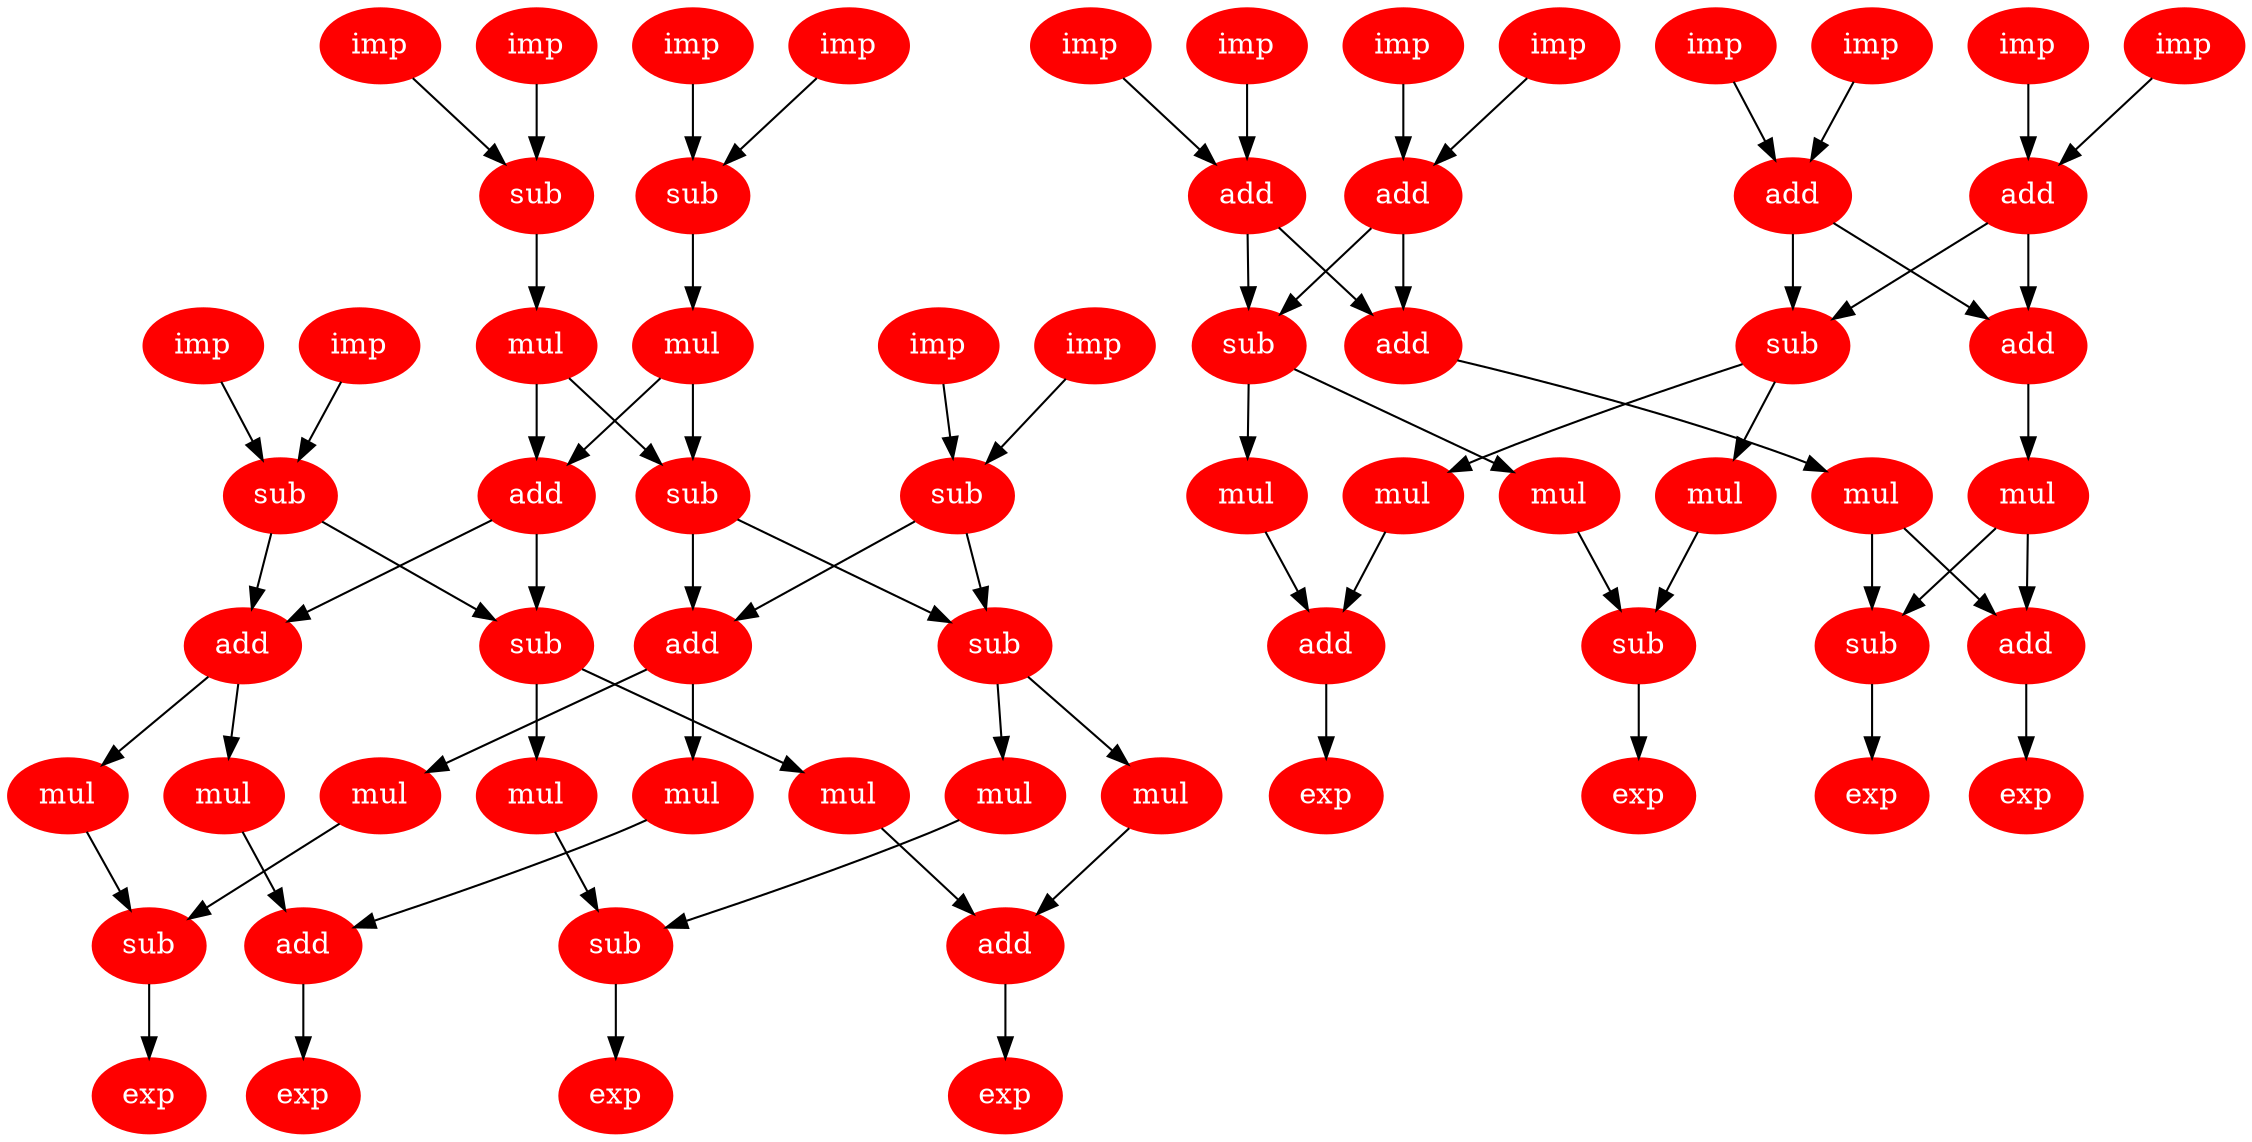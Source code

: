 digraph cosine1 {
    node [fontcolor=white,style=filled,color="160,60,176"];
    17 [label = imp];
    18 [label = imp];
    19 [label = sub];
    20 [label = imp];
    21 [label = imp];
    22 [label = sub];
    23 [label = imp];
    24 [label = imp];
    25 [label = sub];
    26 [label = imp];
    27 [label = imp];
    28 [label = sub];
    29 [label = imp];
    30 [label = imp];
    31 [label = add];
    32 [label = imp];
    33 [label = imp];
    34 [label = add];
    35 [label = imp];
    36 [label = imp];
    37 [label = add];
    38 [label = imp];
    39 [label = imp];
    40 [label = add];
    41 [label = mul];
    42 [label = mul];
    43 [label = add];
    44 [label = sub];
    45 [label = add];
    46 [label = sub];
    47 [label = sub];
    48 [label = add];
    49 [label = mul];
    50 [label = mul];
    51 [label = mul];
    52 [label = mul];
    53 [label = mul];
    54 [label = mul];
    55 [label = mul];
    56 [label = mul];
    57 [label = sub];
    58 [label = sub];
    59 [label = add];
    60 [label = add];
    61 [label = sub];
    62 [label = sub];
    63 [label = add];
    64 [label = add];
    65 [label = mul];
    66 [label = mul];
    67 [label = mul];
    68 [label = mul];
    69 [label = mul];
    70 [label = mul];
    71 [label = add];
    72 [label = sub];
    73 [label = sub];
    74 [label = add];
    75 [label = exp];
    76 [label = exp];
    77 [label = exp];
    78 [label = exp];
    79 [label = exp];
    80 [label = exp];
    81 [label = exp];
    82 [label = exp];
    17 -> 19 [name=1 ];
    18 -> 19 [name=2 ];
    19 -> 46 [name=3 ];
    19 -> 45 [name=4 ];
    20 -> 22 [name=5 ];
    21 -> 22 [name=6 ];
    22 -> 41 [name=7 ];
    23 -> 25 [name=8 ];
    24 -> 25 [name=9 ];
    25 -> 42 [name=10];
    26 -> 28 [name=11];
    27 -> 28 [name=12];
    28 -> 47 [name=13];
    28 -> 48 [name=14];
    29 -> 31 [name=15];
    30 -> 31 [name=16];
    31 -> 61 [name=17];
    31 -> 64 [name=18];
    32 -> 34 [name=19];
    33 -> 34 [name=20];
    34 -> 63 [name=21];
    34 -> 62 [name=22];
    35 -> 37 [name=23];
    36 -> 37 [name=24];
    37 -> 63 [name=25];
    37 -> 62 [name=26];
    38 -> 40 [name=27];
    39 -> 40 [name=28];
    40 -> 61 [name=29];
    40 -> 64 [name=30];
    41 -> 44 [name=31];
    41 -> 43 [name=32];
    42 -> 44 [name=33];
    42 -> 43 [name=34];
    43 -> 46 [name=35];
    43 -> 45 [name=36];
    44 -> 47 [name=37];
    44 -> 48 [name=38];
    45 -> 50 [name=39];
    45 -> 49 [name=40];
    46 -> 52 [name=41];
    46 -> 51 [name=42];
    47 -> 53 [name=43];
    47 -> 54 [name=44];
    48 -> 56 [name=45];
    48 -> 55 [name=46];
    49 -> 57 [name=47];
    50 -> 60 [name=48];
    51 -> 58 [name=49];
    52 -> 59 [name=50];
    53 -> 58 [name=51];
    54 -> 59 [name=52];
    55 -> 57 [name=53];
    56 -> 60 [name=54];
    57 -> 75 [name=55];
    58 -> 76 [name=56];
    59 -> 77 [name=57];
    60 -> 78 [name=58];
    61 -> 65 [name=59];
    61 -> 66 [name=60];
    62 -> 67 [name=61];
    62 -> 68 [name=62];
    63 -> 69 [name=63];
    64 -> 70 [name=64];
    65 -> 71 [name=65];
    66 -> 72 [name=66];
    67 -> 71 [name=67];
    68 -> 72 [name=68];
    69 -> 73 [name=69];
    69 -> 74 [name=70];
    70 -> 73 [name=71];
    70 -> 74 [name=72];
    71 -> 79 [name=73];
    72 -> 80 [name=74];
    73 -> 81 [name=75];
    74 -> 82 [name=76];
}

